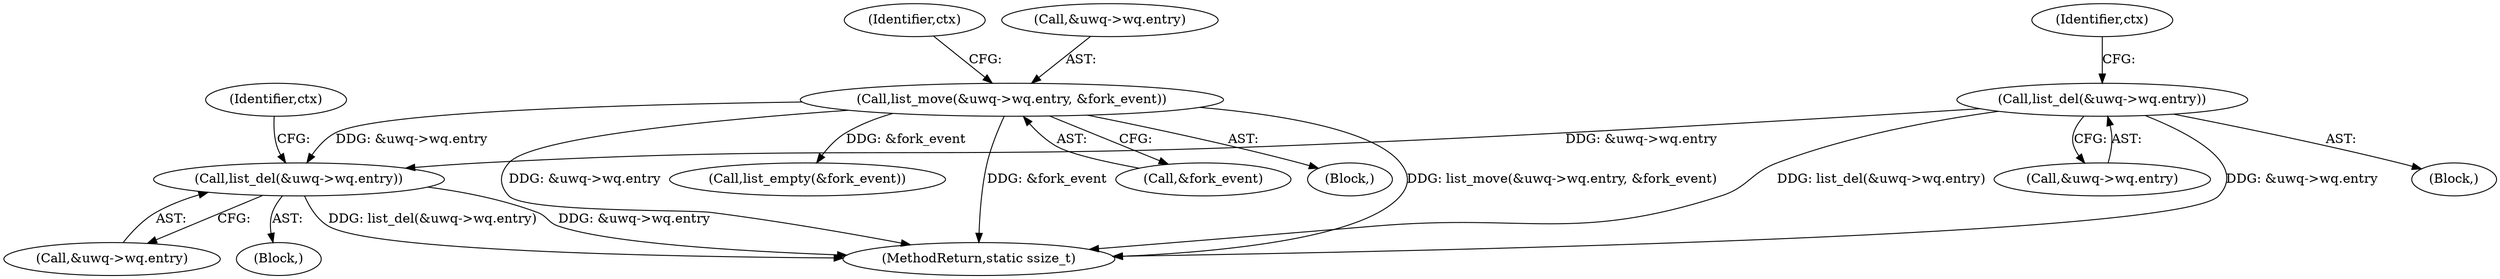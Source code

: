 digraph "0_linux_384632e67e0829deb8015ee6ad916b180049d252@pointer" {
"1000380" [label="(Call,list_del(&uwq->wq.entry))"];
"1000247" [label="(Call,list_move(&uwq->wq.entry, &fork_event))"];
"1000158" [label="(Call,list_del(&uwq->wq.entry))"];
"1000381" [label="(Call,&uwq->wq.entry)"];
"1000365" [label="(Call,list_empty(&fork_event))"];
"1000368" [label="(Block,)"];
"1000380" [label="(Call,list_del(&uwq->wq.entry))"];
"1000408" [label="(MethodReturn,static ssize_t)"];
"1000248" [label="(Call,&uwq->wq.entry)"];
"1000260" [label="(Identifier,ctx)"];
"1000231" [label="(Block,)"];
"1000152" [label="(Block,)"];
"1000159" [label="(Call,&uwq->wq.entry)"];
"1000168" [label="(Identifier,ctx)"];
"1000247" [label="(Call,list_move(&uwq->wq.entry, &fork_event))"];
"1000158" [label="(Call,list_del(&uwq->wq.entry))"];
"1000390" [label="(Identifier,ctx)"];
"1000254" [label="(Call,&fork_event)"];
"1000380" -> "1000368"  [label="AST: "];
"1000380" -> "1000381"  [label="CFG: "];
"1000381" -> "1000380"  [label="AST: "];
"1000390" -> "1000380"  [label="CFG: "];
"1000380" -> "1000408"  [label="DDG: list_del(&uwq->wq.entry)"];
"1000380" -> "1000408"  [label="DDG: &uwq->wq.entry"];
"1000247" -> "1000380"  [label="DDG: &uwq->wq.entry"];
"1000158" -> "1000380"  [label="DDG: &uwq->wq.entry"];
"1000247" -> "1000231"  [label="AST: "];
"1000247" -> "1000254"  [label="CFG: "];
"1000248" -> "1000247"  [label="AST: "];
"1000254" -> "1000247"  [label="AST: "];
"1000260" -> "1000247"  [label="CFG: "];
"1000247" -> "1000408"  [label="DDG: &uwq->wq.entry"];
"1000247" -> "1000408"  [label="DDG: &fork_event"];
"1000247" -> "1000408"  [label="DDG: list_move(&uwq->wq.entry, &fork_event)"];
"1000247" -> "1000365"  [label="DDG: &fork_event"];
"1000158" -> "1000152"  [label="AST: "];
"1000158" -> "1000159"  [label="CFG: "];
"1000159" -> "1000158"  [label="AST: "];
"1000168" -> "1000158"  [label="CFG: "];
"1000158" -> "1000408"  [label="DDG: &uwq->wq.entry"];
"1000158" -> "1000408"  [label="DDG: list_del(&uwq->wq.entry)"];
}

